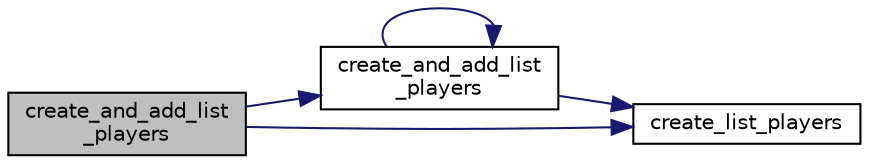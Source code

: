 digraph "create_and_add_list_players"
{
 // LATEX_PDF_SIZE
  edge [fontname="Helvetica",fontsize="10",labelfontname="Helvetica",labelfontsize="10"];
  node [fontname="Helvetica",fontsize="10",shape=record];
  rankdir="LR";
  Node1 [label="create_and_add_list\l_players",height=0.2,width=0.4,color="black", fillcolor="grey75", style="filled", fontcolor="black",tooltip=" "];
  Node1 -> Node2 [color="midnightblue",fontsize="10",style="solid",fontname="Helvetica"];
  Node2 [label="create_and_add_list\l_players",height=0.2,width=0.4,color="black", fillcolor="white", style="filled",URL="$player__functions_8c.html#ad8f98cb77d5c1fd83a40047acd1bf70f",tooltip=" "];
  Node2 -> Node2 [color="midnightblue",fontsize="10",style="solid",fontname="Helvetica"];
  Node2 -> Node3 [color="midnightblue",fontsize="10",style="solid",fontname="Helvetica"];
  Node3 [label="create_list_players",height=0.2,width=0.4,color="black", fillcolor="white", style="filled",URL="$player__functions_8c.html#a9e6645cb2daf17e376caf08a0e4b2e3d",tooltip=" "];
  Node1 -> Node3 [color="midnightblue",fontsize="10",style="solid",fontname="Helvetica"];
}
